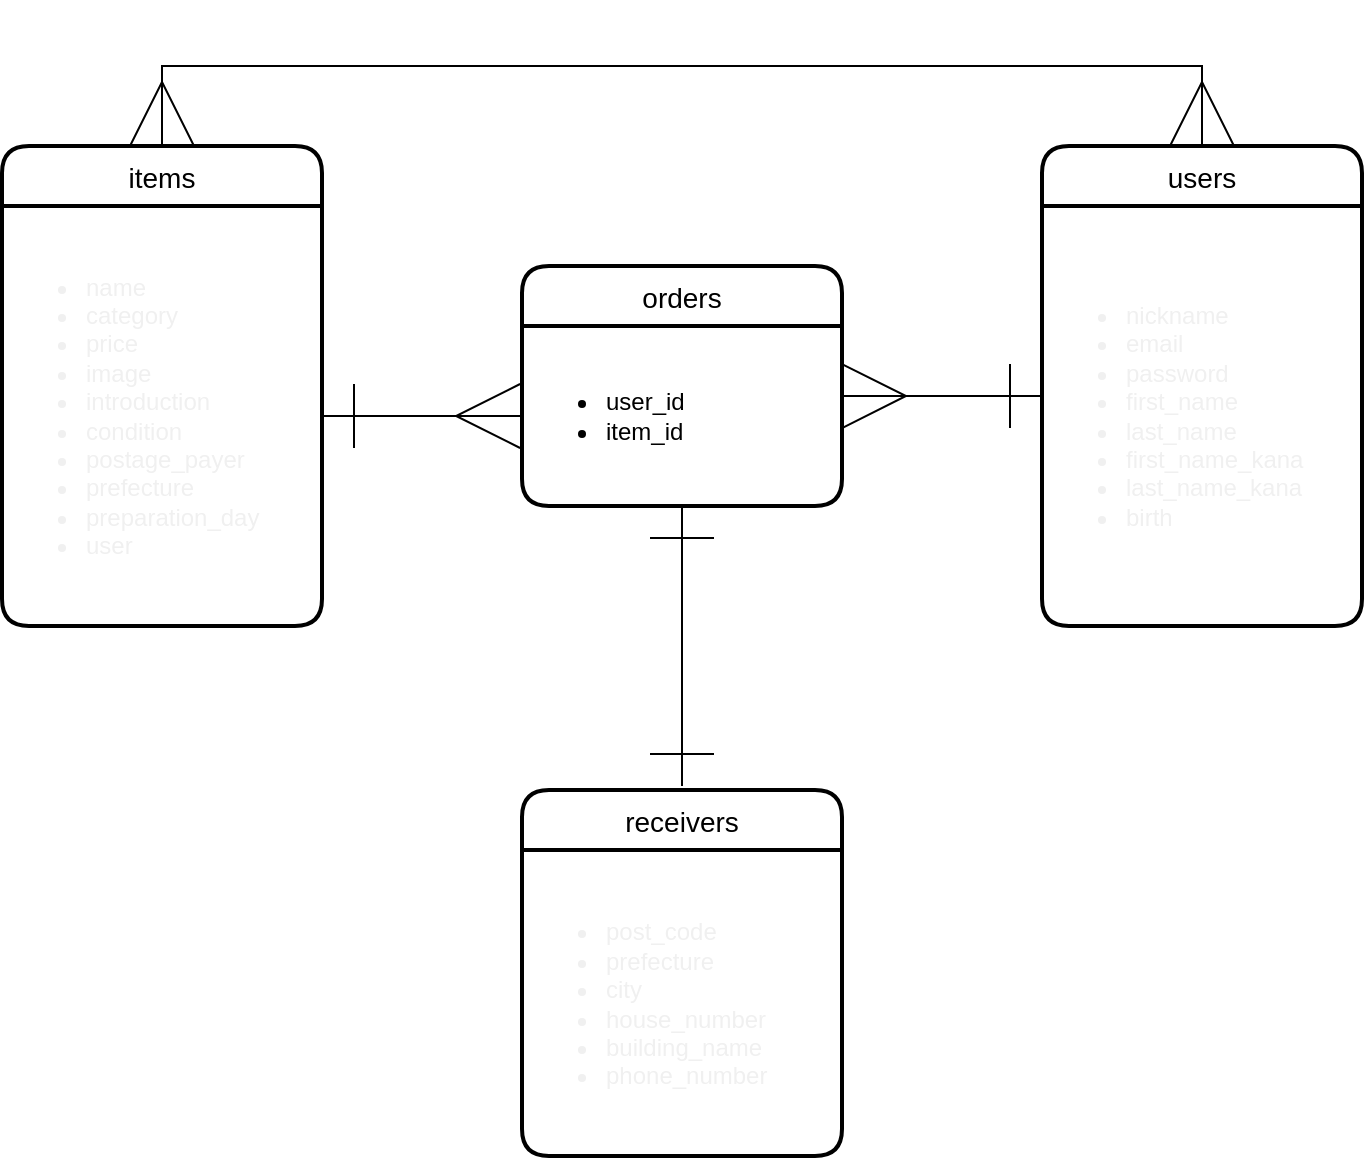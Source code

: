 <mxfile version="13.10.0" type="embed">
    <diagram id="SVBwFeeWjboxhnrMEzge" name="ページ1">
        <mxGraphModel dx="728" dy="680" grid="1" gridSize="10" guides="1" tooltips="1" connect="1" arrows="1" fold="1" page="1" pageScale="1" pageWidth="827" pageHeight="1169" math="0" shadow="0">
            <root>
                <mxCell id="0"/>
                <mxCell id="1" parent="0"/>
                <mxCell id="73" style="edgeStyle=orthogonalEdgeStyle;rounded=0;orthogonalLoop=1;jettySize=auto;html=1;exitX=0.5;exitY=0;exitDx=0;exitDy=0;entryX=0.5;entryY=0;entryDx=0;entryDy=0;startArrow=ERmany;startFill=0;endArrow=ERmany;endFill=0;jumpSize=30;strokeWidth=1;endSize=30;startSize=30;" edge="1" parent="1" source="3" target="5">
                    <mxGeometry relative="1" as="geometry">
                        <mxPoint x="150" y="30" as="targetPoint"/>
                        <mxPoint x="640" y="30" as="sourcePoint"/>
                    </mxGeometry>
                </mxCell>
                <mxCell id="76" style="edgeStyle=orthogonalEdgeStyle;rounded=0;jumpSize=30;orthogonalLoop=1;jettySize=auto;html=1;entryX=1;entryY=0.389;entryDx=0;entryDy=0;entryPerimeter=0;startArrow=ERone;startFill=0;startSize=30;endArrow=ERmany;endFill=0;endSize=30;strokeWidth=1;" edge="1" parent="1" source="3" target="70">
                    <mxGeometry relative="1" as="geometry">
                        <Array as="points">
                            <mxPoint x="500" y="205"/>
                            <mxPoint x="500" y="205"/>
                        </Array>
                    </mxGeometry>
                </mxCell>
                <mxCell id="3" value="users" style="swimlane;childLayout=stackLayout;horizontal=1;startSize=30;horizontalStack=0;rounded=1;fontSize=14;fontStyle=0;strokeWidth=2;resizeParent=0;resizeLast=1;shadow=0;dashed=0;align=center;" parent="1" vertex="1">
                    <mxGeometry x="560" y="80" width="160" height="240" as="geometry"/>
                </mxCell>
                <mxCell id="47" value="&lt;ul&gt;&lt;li&gt;nickname&lt;/li&gt;&lt;li&gt;email&lt;/li&gt;&lt;li&gt;password&lt;/li&gt;&lt;li&gt;first_name&lt;/li&gt;&lt;li&gt;last_name&lt;/li&gt;&lt;li&gt;first_name_kana&lt;/li&gt;&lt;li&gt;last_name_kana&lt;/li&gt;&lt;li&gt;birth&lt;/li&gt;&lt;/ul&gt;" style="text;html=1;align=left;verticalAlign=middle;resizable=0;points=[];autosize=1;fontColor=#f0f0f0;" parent="3" vertex="1">
                    <mxGeometry y="30" width="160" height="210" as="geometry"/>
                </mxCell>
                <mxCell id="5" value="items" style="swimlane;childLayout=stackLayout;horizontal=1;startSize=30;horizontalStack=0;rounded=1;fontSize=14;fontStyle=0;strokeWidth=2;resizeParent=0;resizeLast=1;shadow=0;dashed=0;align=center;" parent="1" vertex="1">
                    <mxGeometry x="40" y="80" width="160" height="240" as="geometry"/>
                </mxCell>
                <mxCell id="28" style="edgeStyle=none;rounded=0;orthogonalLoop=1;jettySize=auto;html=1;entryX=0.5;entryY=1;entryDx=0;entryDy=0;startArrow=ERone;startFill=0;startSize=30;endArrow=ERmany;endFill=0;endSize=30;targetPerimeterSpacing=0;strokeWidth=1;" parent="5" edge="1">
                    <mxGeometry relative="1" as="geometry">
                        <mxPoint x="80" y="120" as="sourcePoint"/>
                        <mxPoint x="80" y="120" as="targetPoint"/>
                    </mxGeometry>
                </mxCell>
                <mxCell id="45" value="&lt;ul&gt;&lt;li&gt;name&lt;/li&gt;&lt;li&gt;category&lt;/li&gt;&lt;li&gt;price&lt;/li&gt;&lt;li&gt;image&lt;/li&gt;&lt;li&gt;introduction&lt;/li&gt;&lt;li&gt;condition&lt;/li&gt;&lt;li&gt;postage_payer&lt;/li&gt;&lt;li&gt;prefecture&lt;/li&gt;&lt;li&gt;preparation_day&lt;/li&gt;&lt;li&gt;user&lt;/li&gt;&lt;/ul&gt;" style="text;html=1;strokeColor=none;fillColor=none;align=left;verticalAlign=middle;whiteSpace=wrap;rounded=0;labelBackgroundColor=none;fontColor=#f0f0f0;" parent="5" vertex="1">
                    <mxGeometry y="30" width="160" height="210" as="geometry"/>
                </mxCell>
                <mxCell id="25" value="receivers" style="swimlane;childLayout=stackLayout;horizontal=1;startSize=30;horizontalStack=0;rounded=1;fontSize=14;fontStyle=0;strokeWidth=2;resizeParent=0;resizeLast=1;shadow=0;dashed=0;align=center;" parent="1" vertex="1">
                    <mxGeometry x="300" y="402" width="160" height="183" as="geometry"/>
                </mxCell>
                <mxCell id="48" value="&lt;ul&gt;&lt;li&gt;post_code&lt;/li&gt;&lt;li&gt;prefecture&lt;/li&gt;&lt;li&gt;city&lt;/li&gt;&lt;li&gt;house_number&lt;/li&gt;&lt;li&gt;building_name&lt;/li&gt;&lt;li&gt;phone_number&lt;/li&gt;&lt;/ul&gt;" style="text;html=1;align=left;verticalAlign=middle;resizable=0;points=[];autosize=1;fontColor=#f0f0f0;" parent="25" vertex="1">
                    <mxGeometry y="30" width="160" height="153" as="geometry"/>
                </mxCell>
                <mxCell id="68" value="orders" style="swimlane;childLayout=stackLayout;horizontal=1;startSize=30;horizontalStack=0;rounded=1;fontSize=14;fontStyle=0;strokeWidth=2;resizeParent=0;resizeLast=1;shadow=0;dashed=0;align=center;" vertex="1" parent="1">
                    <mxGeometry x="300" y="140" width="160" height="120" as="geometry"/>
                </mxCell>
                <mxCell id="70" value="&lt;ul&gt;&lt;li&gt;user_id&lt;/li&gt;&lt;li&gt;item_id&lt;/li&gt;&lt;/ul&gt;" style="text;html=1;align=left;verticalAlign=middle;resizable=0;points=[];autosize=1;" vertex="1" parent="68">
                    <mxGeometry y="30" width="160" height="90" as="geometry"/>
                </mxCell>
                <mxCell id="75" style="edgeStyle=orthogonalEdgeStyle;rounded=0;jumpSize=30;orthogonalLoop=1;jettySize=auto;html=1;entryX=-0.006;entryY=0.5;entryDx=0;entryDy=0;entryPerimeter=0;startArrow=ERone;startFill=0;startSize=30;endArrow=ERmany;endFill=0;endSize=30;strokeWidth=1;" edge="1" parent="1" source="45" target="70">
                    <mxGeometry relative="1" as="geometry"/>
                </mxCell>
                <mxCell id="81" style="edgeStyle=orthogonalEdgeStyle;rounded=0;jumpSize=0;orthogonalLoop=1;jettySize=auto;html=1;startArrow=ERone;startFill=0;startSize=30;endArrow=ERone;endFill=0;endSize=30;strokeWidth=1;" edge="1" parent="1" source="70">
                    <mxGeometry relative="1" as="geometry">
                        <mxPoint x="380" y="400" as="targetPoint"/>
                    </mxGeometry>
                </mxCell>
            </root>
        </mxGraphModel>
    </diagram>
</mxfile>